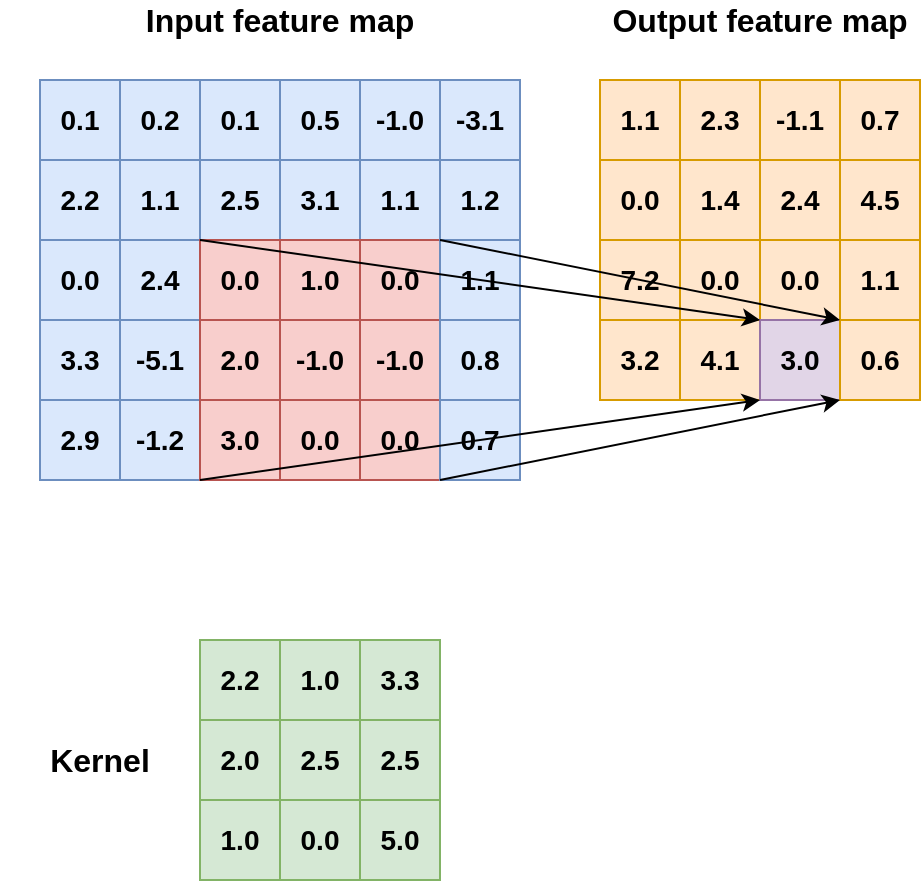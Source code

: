 <mxfile version="14.9.7" type="device"><diagram id="xptZWahFgWkjBbfcFVT5" name="Page-1"><mxGraphModel dx="1306" dy="740" grid="1" gridSize="10" guides="1" tooltips="1" connect="1" arrows="1" fold="1" page="1" pageScale="1" pageWidth="1169" pageHeight="1654" math="0" shadow="0"><root><mxCell id="0"/><mxCell id="1" parent="0"/><mxCell id="wZqP9RB48KtTl6ZVuJw3-16" value="&lt;span style=&quot;font-size: 14px&quot;&gt;&lt;b&gt;0.1&lt;/b&gt;&lt;/span&gt;" style="whiteSpace=wrap;html=1;aspect=fixed;strokeColor=#6c8ebf;fillColor=#dae8fc;" vertex="1" parent="1"><mxGeometry x="280" y="180" width="40" height="40" as="geometry"/></mxCell><mxCell id="wZqP9RB48KtTl6ZVuJw3-20" value="&lt;font style=&quot;font-size: 14px&quot;&gt;&lt;b&gt;0.2&lt;/b&gt;&lt;/font&gt;" style="whiteSpace=wrap;html=1;aspect=fixed;strokeColor=#6c8ebf;fillColor=#dae8fc;" vertex="1" parent="1"><mxGeometry x="320" y="180" width="40" height="40" as="geometry"/></mxCell><mxCell id="wZqP9RB48KtTl6ZVuJw3-21" value="&lt;font style=&quot;font-size: 14px&quot;&gt;&lt;b&gt;0.1&lt;/b&gt;&lt;/font&gt;" style="whiteSpace=wrap;html=1;aspect=fixed;strokeColor=#6c8ebf;fillColor=#dae8fc;" vertex="1" parent="1"><mxGeometry x="360" y="180" width="40" height="40" as="geometry"/></mxCell><mxCell id="wZqP9RB48KtTl6ZVuJw3-22" value="&lt;font style=&quot;font-size: 14px&quot;&gt;&lt;b&gt;0.5&lt;/b&gt;&lt;/font&gt;" style="whiteSpace=wrap;html=1;aspect=fixed;strokeColor=#6c8ebf;fillColor=#dae8fc;" vertex="1" parent="1"><mxGeometry x="400" y="180" width="40" height="40" as="geometry"/></mxCell><mxCell id="wZqP9RB48KtTl6ZVuJw3-23" value="&lt;font style=&quot;font-size: 14px&quot;&gt;&lt;b&gt;-1.0&lt;/b&gt;&lt;/font&gt;" style="whiteSpace=wrap;html=1;aspect=fixed;strokeColor=#6c8ebf;fillColor=#dae8fc;" vertex="1" parent="1"><mxGeometry x="440" y="180" width="40" height="40" as="geometry"/></mxCell><mxCell id="wZqP9RB48KtTl6ZVuJw3-24" value="&lt;font style=&quot;font-size: 14px&quot;&gt;&lt;b&gt;2.2&lt;/b&gt;&lt;/font&gt;" style="whiteSpace=wrap;html=1;aspect=fixed;strokeColor=#6c8ebf;fillColor=#dae8fc;" vertex="1" parent="1"><mxGeometry x="280" y="220" width="40" height="40" as="geometry"/></mxCell><mxCell id="wZqP9RB48KtTl6ZVuJw3-25" value="&lt;font style=&quot;font-size: 14px&quot;&gt;&lt;b&gt;1.1&lt;/b&gt;&lt;/font&gt;" style="whiteSpace=wrap;html=1;aspect=fixed;strokeColor=#6c8ebf;fillColor=#dae8fc;" vertex="1" parent="1"><mxGeometry x="320" y="220" width="40" height="40" as="geometry"/></mxCell><mxCell id="wZqP9RB48KtTl6ZVuJw3-26" value="&lt;font style=&quot;font-size: 14px&quot;&gt;&lt;b&gt;2.5&lt;/b&gt;&lt;/font&gt;" style="whiteSpace=wrap;html=1;aspect=fixed;strokeColor=#6c8ebf;fillColor=#dae8fc;" vertex="1" parent="1"><mxGeometry x="360" y="220" width="40" height="40" as="geometry"/></mxCell><mxCell id="wZqP9RB48KtTl6ZVuJw3-27" value="&lt;font style=&quot;font-size: 14px&quot;&gt;&lt;b&gt;3.1&lt;/b&gt;&lt;/font&gt;" style="whiteSpace=wrap;html=1;aspect=fixed;strokeColor=#6c8ebf;fillColor=#dae8fc;" vertex="1" parent="1"><mxGeometry x="400" y="220" width="40" height="40" as="geometry"/></mxCell><mxCell id="wZqP9RB48KtTl6ZVuJw3-28" value="&lt;font style=&quot;font-size: 14px&quot;&gt;&lt;b&gt;1.1&lt;/b&gt;&lt;/font&gt;" style="whiteSpace=wrap;html=1;aspect=fixed;strokeColor=#6c8ebf;fillColor=#dae8fc;" vertex="1" parent="1"><mxGeometry x="440" y="220" width="40" height="40" as="geometry"/></mxCell><mxCell id="wZqP9RB48KtTl6ZVuJw3-29" value="&lt;font style=&quot;font-size: 14px&quot;&gt;&lt;b&gt;0.0&lt;/b&gt;&lt;/font&gt;" style="whiteSpace=wrap;html=1;aspect=fixed;strokeColor=#6c8ebf;fillColor=#dae8fc;" vertex="1" parent="1"><mxGeometry x="280" y="260" width="40" height="40" as="geometry"/></mxCell><mxCell id="wZqP9RB48KtTl6ZVuJw3-30" value="&lt;font style=&quot;font-size: 14px&quot;&gt;&lt;b&gt;2.4&lt;/b&gt;&lt;/font&gt;" style="whiteSpace=wrap;html=1;aspect=fixed;strokeColor=#6c8ebf;fillColor=#dae8fc;" vertex="1" parent="1"><mxGeometry x="320" y="260" width="40" height="40" as="geometry"/></mxCell><mxCell id="wZqP9RB48KtTl6ZVuJw3-31" value="&lt;font style=&quot;font-size: 14px&quot;&gt;&lt;b&gt;0.0&lt;/b&gt;&lt;/font&gt;" style="whiteSpace=wrap;html=1;aspect=fixed;strokeColor=#b85450;fillColor=#f8cecc;" vertex="1" parent="1"><mxGeometry x="360" y="260" width="40" height="40" as="geometry"/></mxCell><mxCell id="wZqP9RB48KtTl6ZVuJw3-32" value="&lt;font style=&quot;font-size: 14px&quot;&gt;&lt;b&gt;1.0&lt;/b&gt;&lt;/font&gt;" style="whiteSpace=wrap;html=1;aspect=fixed;strokeColor=#b85450;fillColor=#f8cecc;" vertex="1" parent="1"><mxGeometry x="400" y="260" width="40" height="40" as="geometry"/></mxCell><mxCell id="wZqP9RB48KtTl6ZVuJw3-33" value="&lt;font style=&quot;font-size: 14px&quot;&gt;&lt;b&gt;0.0&lt;/b&gt;&lt;/font&gt;" style="whiteSpace=wrap;html=1;aspect=fixed;strokeColor=#b85450;fillColor=#f8cecc;" vertex="1" parent="1"><mxGeometry x="440" y="260" width="40" height="40" as="geometry"/></mxCell><mxCell id="wZqP9RB48KtTl6ZVuJw3-34" value="&lt;font style=&quot;font-size: 14px&quot;&gt;&lt;b&gt;3.3&lt;/b&gt;&lt;/font&gt;" style="whiteSpace=wrap;html=1;aspect=fixed;strokeColor=#6c8ebf;fillColor=#dae8fc;" vertex="1" parent="1"><mxGeometry x="280" y="300" width="40" height="40" as="geometry"/></mxCell><mxCell id="wZqP9RB48KtTl6ZVuJw3-35" value="&lt;font style=&quot;font-size: 14px&quot;&gt;&lt;b&gt;-5.1&lt;/b&gt;&lt;/font&gt;" style="whiteSpace=wrap;html=1;aspect=fixed;strokeColor=#6c8ebf;fillColor=#dae8fc;" vertex="1" parent="1"><mxGeometry x="320" y="300" width="40" height="40" as="geometry"/></mxCell><mxCell id="wZqP9RB48KtTl6ZVuJw3-36" value="&lt;font style=&quot;font-size: 14px&quot;&gt;&lt;b&gt;2.0&lt;/b&gt;&lt;/font&gt;" style="whiteSpace=wrap;html=1;aspect=fixed;strokeColor=#b85450;fillColor=#f8cecc;" vertex="1" parent="1"><mxGeometry x="360" y="300" width="40" height="40" as="geometry"/></mxCell><mxCell id="wZqP9RB48KtTl6ZVuJw3-37" value="&lt;font style=&quot;font-size: 14px&quot;&gt;&lt;b&gt;-1.0&lt;/b&gt;&lt;/font&gt;" style="whiteSpace=wrap;html=1;aspect=fixed;strokeColor=#b85450;fillColor=#f8cecc;" vertex="1" parent="1"><mxGeometry x="400" y="300" width="40" height="40" as="geometry"/></mxCell><mxCell id="wZqP9RB48KtTl6ZVuJw3-38" value="&lt;font style=&quot;font-size: 14px&quot;&gt;&lt;b&gt;-1.0&lt;/b&gt;&lt;/font&gt;" style="whiteSpace=wrap;html=1;aspect=fixed;strokeColor=#b85450;fillColor=#f8cecc;" vertex="1" parent="1"><mxGeometry x="440" y="300" width="40" height="40" as="geometry"/></mxCell><mxCell id="wZqP9RB48KtTl6ZVuJw3-39" value="&lt;font style=&quot;font-size: 14px&quot;&gt;&lt;b&gt;2.9&lt;/b&gt;&lt;/font&gt;" style="whiteSpace=wrap;html=1;aspect=fixed;strokeColor=#6c8ebf;fillColor=#dae8fc;" vertex="1" parent="1"><mxGeometry x="280" y="340" width="40" height="40" as="geometry"/></mxCell><mxCell id="wZqP9RB48KtTl6ZVuJw3-40" value="&lt;font style=&quot;font-size: 14px&quot;&gt;&lt;b&gt;-1.2&lt;/b&gt;&lt;/font&gt;" style="whiteSpace=wrap;html=1;aspect=fixed;strokeColor=#6c8ebf;fillColor=#dae8fc;" vertex="1" parent="1"><mxGeometry x="320" y="340" width="40" height="40" as="geometry"/></mxCell><mxCell id="wZqP9RB48KtTl6ZVuJw3-41" value="&lt;font style=&quot;font-size: 14px&quot;&gt;&lt;b&gt;3.0&lt;/b&gt;&lt;/font&gt;" style="whiteSpace=wrap;html=1;aspect=fixed;strokeColor=#b85450;fillColor=#f8cecc;" vertex="1" parent="1"><mxGeometry x="360" y="340" width="40" height="40" as="geometry"/></mxCell><mxCell id="wZqP9RB48KtTl6ZVuJw3-42" value="&lt;font style=&quot;font-size: 14px&quot;&gt;&lt;b&gt;0.0&lt;/b&gt;&lt;/font&gt;" style="whiteSpace=wrap;html=1;aspect=fixed;strokeColor=#b85450;fillColor=#f8cecc;" vertex="1" parent="1"><mxGeometry x="400" y="340" width="40" height="40" as="geometry"/></mxCell><mxCell id="wZqP9RB48KtTl6ZVuJw3-43" value="&lt;font style=&quot;font-size: 14px&quot;&gt;&lt;b&gt;0.0&lt;/b&gt;&lt;/font&gt;" style="whiteSpace=wrap;html=1;aspect=fixed;strokeColor=#b85450;fillColor=#f8cecc;" vertex="1" parent="1"><mxGeometry x="440" y="340" width="40" height="40" as="geometry"/></mxCell><mxCell id="wZqP9RB48KtTl6ZVuJw3-44" value="&lt;font style=&quot;font-size: 14px&quot;&gt;&lt;b&gt;2.2&lt;/b&gt;&lt;/font&gt;" style="whiteSpace=wrap;html=1;aspect=fixed;strokeColor=#82b366;fillColor=#d5e8d4;" vertex="1" parent="1"><mxGeometry x="360" y="460" width="40" height="40" as="geometry"/></mxCell><mxCell id="wZqP9RB48KtTl6ZVuJw3-45" value="&lt;font style=&quot;font-size: 14px&quot;&gt;&lt;b&gt;-3.1&lt;/b&gt;&lt;/font&gt;" style="whiteSpace=wrap;html=1;aspect=fixed;strokeColor=#6c8ebf;fillColor=#dae8fc;" vertex="1" parent="1"><mxGeometry x="480" y="180" width="40" height="40" as="geometry"/></mxCell><mxCell id="wZqP9RB48KtTl6ZVuJw3-46" value="&lt;font style=&quot;font-size: 14px&quot;&gt;&lt;b&gt;1.2&lt;/b&gt;&lt;/font&gt;" style="whiteSpace=wrap;html=1;aspect=fixed;strokeColor=#6c8ebf;fillColor=#dae8fc;" vertex="1" parent="1"><mxGeometry x="480" y="220" width="40" height="40" as="geometry"/></mxCell><mxCell id="wZqP9RB48KtTl6ZVuJw3-47" value="&lt;font style=&quot;font-size: 14px&quot;&gt;&lt;b&gt;1.1&lt;/b&gt;&lt;/font&gt;" style="whiteSpace=wrap;html=1;aspect=fixed;strokeColor=#6c8ebf;fillColor=#dae8fc;" vertex="1" parent="1"><mxGeometry x="480" y="260" width="40" height="40" as="geometry"/></mxCell><mxCell id="wZqP9RB48KtTl6ZVuJw3-48" value="&lt;font style=&quot;font-size: 14px&quot;&gt;&lt;b&gt;0.8&lt;/b&gt;&lt;/font&gt;" style="whiteSpace=wrap;html=1;aspect=fixed;strokeColor=#6c8ebf;fillColor=#dae8fc;" vertex="1" parent="1"><mxGeometry x="480" y="300" width="40" height="40" as="geometry"/></mxCell><mxCell id="wZqP9RB48KtTl6ZVuJw3-49" value="&lt;font style=&quot;font-size: 14px&quot;&gt;&lt;b&gt;0.7&lt;/b&gt;&lt;/font&gt;" style="whiteSpace=wrap;html=1;aspect=fixed;strokeColor=#6c8ebf;fillColor=#dae8fc;" vertex="1" parent="1"><mxGeometry x="480" y="340" width="40" height="40" as="geometry"/></mxCell><mxCell id="wZqP9RB48KtTl6ZVuJw3-50" value="&lt;font style=&quot;font-size: 14px&quot;&gt;&lt;b&gt;1.0&lt;/b&gt;&lt;/font&gt;" style="whiteSpace=wrap;html=1;aspect=fixed;strokeColor=#82b366;fillColor=#d5e8d4;" vertex="1" parent="1"><mxGeometry x="400" y="460" width="40" height="40" as="geometry"/></mxCell><mxCell id="wZqP9RB48KtTl6ZVuJw3-51" value="&lt;font style=&quot;font-size: 14px&quot;&gt;&lt;b&gt;3.3&lt;/b&gt;&lt;/font&gt;" style="whiteSpace=wrap;html=1;aspect=fixed;strokeColor=#82b366;fillColor=#d5e8d4;" vertex="1" parent="1"><mxGeometry x="440" y="460" width="40" height="40" as="geometry"/></mxCell><mxCell id="wZqP9RB48KtTl6ZVuJw3-52" value="&lt;font style=&quot;font-size: 14px&quot;&gt;&lt;b&gt;2.0&lt;/b&gt;&lt;/font&gt;" style="whiteSpace=wrap;html=1;aspect=fixed;strokeColor=#82b366;fillColor=#d5e8d4;" vertex="1" parent="1"><mxGeometry x="360" y="500" width="40" height="40" as="geometry"/></mxCell><mxCell id="wZqP9RB48KtTl6ZVuJw3-53" value="&lt;font style=&quot;font-size: 14px&quot;&gt;&lt;b&gt;2.5&lt;/b&gt;&lt;/font&gt;" style="whiteSpace=wrap;html=1;aspect=fixed;strokeColor=#82b366;fillColor=#d5e8d4;" vertex="1" parent="1"><mxGeometry x="400" y="500" width="40" height="40" as="geometry"/></mxCell><mxCell id="wZqP9RB48KtTl6ZVuJw3-54" value="&lt;font style=&quot;font-size: 14px&quot;&gt;&lt;b&gt;2.5&lt;/b&gt;&lt;/font&gt;" style="whiteSpace=wrap;html=1;aspect=fixed;strokeColor=#82b366;fillColor=#d5e8d4;" vertex="1" parent="1"><mxGeometry x="440" y="500" width="40" height="40" as="geometry"/></mxCell><mxCell id="wZqP9RB48KtTl6ZVuJw3-55" value="&lt;font style=&quot;font-size: 14px&quot;&gt;&lt;b&gt;1.0&lt;/b&gt;&lt;/font&gt;" style="whiteSpace=wrap;html=1;aspect=fixed;strokeColor=#82b366;fillColor=#d5e8d4;" vertex="1" parent="1"><mxGeometry x="360" y="540" width="40" height="40" as="geometry"/></mxCell><mxCell id="wZqP9RB48KtTl6ZVuJw3-56" value="&lt;font style=&quot;font-size: 14px&quot;&gt;&lt;b&gt;0.0&lt;/b&gt;&lt;/font&gt;" style="whiteSpace=wrap;html=1;aspect=fixed;strokeColor=#82b366;fillColor=#d5e8d4;" vertex="1" parent="1"><mxGeometry x="400" y="540" width="40" height="40" as="geometry"/></mxCell><mxCell id="wZqP9RB48KtTl6ZVuJw3-57" value="&lt;font style=&quot;font-size: 14px&quot;&gt;&lt;b&gt;5.0&lt;/b&gt;&lt;/font&gt;" style="whiteSpace=wrap;html=1;aspect=fixed;strokeColor=#82b366;fillColor=#d5e8d4;" vertex="1" parent="1"><mxGeometry x="440" y="540" width="40" height="40" as="geometry"/></mxCell><mxCell id="wZqP9RB48KtTl6ZVuJw3-58" value="&lt;font style=&quot;font-size: 14px&quot;&gt;&lt;b&gt;1.1&lt;/b&gt;&lt;/font&gt;" style="whiteSpace=wrap;html=1;aspect=fixed;strokeColor=#d79b00;fillColor=#ffe6cc;" vertex="1" parent="1"><mxGeometry x="560" y="180" width="40" height="40" as="geometry"/></mxCell><mxCell id="wZqP9RB48KtTl6ZVuJw3-59" value="&lt;font style=&quot;font-size: 14px&quot;&gt;&lt;b&gt;2.3&lt;/b&gt;&lt;/font&gt;" style="whiteSpace=wrap;html=1;aspect=fixed;strokeColor=#d79b00;fillColor=#ffe6cc;" vertex="1" parent="1"><mxGeometry x="600" y="180" width="40" height="40" as="geometry"/></mxCell><mxCell id="wZqP9RB48KtTl6ZVuJw3-60" value="&lt;font style=&quot;font-size: 14px&quot;&gt;&lt;b&gt;-1.1&lt;/b&gt;&lt;/font&gt;" style="whiteSpace=wrap;html=1;aspect=fixed;strokeColor=#d79b00;fillColor=#ffe6cc;" vertex="1" parent="1"><mxGeometry x="640" y="180" width="40" height="40" as="geometry"/></mxCell><mxCell id="wZqP9RB48KtTl6ZVuJw3-61" value="&lt;font style=&quot;font-size: 14px&quot;&gt;&lt;b&gt;0.0&lt;/b&gt;&lt;/font&gt;" style="whiteSpace=wrap;html=1;aspect=fixed;strokeColor=#d79b00;fillColor=#ffe6cc;" vertex="1" parent="1"><mxGeometry x="560" y="220" width="40" height="40" as="geometry"/></mxCell><mxCell id="wZqP9RB48KtTl6ZVuJw3-62" value="&lt;font style=&quot;font-size: 14px&quot;&gt;&lt;b&gt;1.4&lt;/b&gt;&lt;/font&gt;" style="whiteSpace=wrap;html=1;aspect=fixed;strokeColor=#d79b00;fillColor=#ffe6cc;" vertex="1" parent="1"><mxGeometry x="600" y="220" width="40" height="40" as="geometry"/></mxCell><mxCell id="wZqP9RB48KtTl6ZVuJw3-63" value="&lt;font style=&quot;font-size: 14px&quot;&gt;&lt;b&gt;2.4&lt;/b&gt;&lt;/font&gt;" style="whiteSpace=wrap;html=1;aspect=fixed;strokeColor=#d79b00;fillColor=#ffe6cc;" vertex="1" parent="1"><mxGeometry x="640" y="220" width="40" height="40" as="geometry"/></mxCell><mxCell id="wZqP9RB48KtTl6ZVuJw3-64" value="&lt;font style=&quot;font-size: 14px&quot;&gt;&lt;b&gt;7.2&lt;/b&gt;&lt;/font&gt;" style="whiteSpace=wrap;html=1;aspect=fixed;strokeColor=#d79b00;fillColor=#ffe6cc;" vertex="1" parent="1"><mxGeometry x="560" y="260" width="40" height="40" as="geometry"/></mxCell><mxCell id="wZqP9RB48KtTl6ZVuJw3-65" value="&lt;font style=&quot;font-size: 14px&quot;&gt;&lt;b&gt;0.0&lt;/b&gt;&lt;/font&gt;" style="whiteSpace=wrap;html=1;aspect=fixed;strokeColor=#d79b00;fillColor=#ffe6cc;" vertex="1" parent="1"><mxGeometry x="600" y="260" width="40" height="40" as="geometry"/></mxCell><mxCell id="wZqP9RB48KtTl6ZVuJw3-66" value="&lt;font style=&quot;font-size: 14px&quot;&gt;&lt;b&gt;0.0&lt;/b&gt;&lt;/font&gt;" style="whiteSpace=wrap;html=1;aspect=fixed;strokeColor=#d79b00;fillColor=#ffe6cc;" vertex="1" parent="1"><mxGeometry x="640" y="260" width="40" height="40" as="geometry"/></mxCell><mxCell id="wZqP9RB48KtTl6ZVuJw3-67" value="&lt;font style=&quot;font-size: 14px&quot;&gt;&lt;b&gt;0.7&lt;/b&gt;&lt;/font&gt;" style="whiteSpace=wrap;html=1;aspect=fixed;strokeColor=#d79b00;fillColor=#ffe6cc;" vertex="1" parent="1"><mxGeometry x="680" y="180" width="40" height="40" as="geometry"/></mxCell><mxCell id="wZqP9RB48KtTl6ZVuJw3-68" value="&lt;font style=&quot;font-size: 14px&quot;&gt;&lt;b&gt;4.5&lt;/b&gt;&lt;/font&gt;" style="whiteSpace=wrap;html=1;aspect=fixed;strokeColor=#d79b00;fillColor=#ffe6cc;" vertex="1" parent="1"><mxGeometry x="680" y="220" width="40" height="40" as="geometry"/></mxCell><mxCell id="wZqP9RB48KtTl6ZVuJw3-69" value="&lt;font style=&quot;font-size: 14px&quot;&gt;&lt;b&gt;1.1&lt;/b&gt;&lt;/font&gt;" style="whiteSpace=wrap;html=1;aspect=fixed;strokeColor=#d79b00;fillColor=#ffe6cc;" vertex="1" parent="1"><mxGeometry x="680" y="260" width="40" height="40" as="geometry"/></mxCell><mxCell id="wZqP9RB48KtTl6ZVuJw3-70" value="&lt;font style=&quot;font-size: 14px&quot;&gt;&lt;b&gt;3.2&lt;/b&gt;&lt;/font&gt;" style="whiteSpace=wrap;html=1;aspect=fixed;strokeColor=#d79b00;fillColor=#ffe6cc;" vertex="1" parent="1"><mxGeometry x="560" y="300" width="40" height="40" as="geometry"/></mxCell><mxCell id="wZqP9RB48KtTl6ZVuJw3-71" value="&lt;font style=&quot;font-size: 14px&quot;&gt;&lt;b&gt;4.1&lt;/b&gt;&lt;/font&gt;" style="whiteSpace=wrap;html=1;aspect=fixed;strokeColor=#d79b00;fillColor=#ffe6cc;" vertex="1" parent="1"><mxGeometry x="600" y="300" width="40" height="40" as="geometry"/></mxCell><mxCell id="wZqP9RB48KtTl6ZVuJw3-72" value="&lt;font style=&quot;font-size: 14px&quot;&gt;&lt;b&gt;3.0&lt;/b&gt;&lt;/font&gt;" style="whiteSpace=wrap;html=1;aspect=fixed;strokeColor=#9673a6;fillColor=#e1d5e7;" vertex="1" parent="1"><mxGeometry x="640" y="300" width="40" height="40" as="geometry"/></mxCell><mxCell id="wZqP9RB48KtTl6ZVuJw3-73" value="&lt;font style=&quot;font-size: 14px&quot;&gt;&lt;b&gt;0.6&lt;/b&gt;&lt;/font&gt;" style="whiteSpace=wrap;html=1;aspect=fixed;strokeColor=#d79b00;fillColor=#ffe6cc;" vertex="1" parent="1"><mxGeometry x="680" y="300" width="40" height="40" as="geometry"/></mxCell><mxCell id="wZqP9RB48KtTl6ZVuJw3-74" value="" style="endArrow=classic;html=1;exitX=0;exitY=1;exitDx=0;exitDy=0;entryX=1;entryY=1;entryDx=0;entryDy=0;" edge="1" parent="1" source="wZqP9RB48KtTl6ZVuJw3-49" target="wZqP9RB48KtTl6ZVuJw3-72"><mxGeometry width="50" height="50" relative="1" as="geometry"><mxPoint x="560" y="400" as="sourcePoint"/><mxPoint x="610" y="350" as="targetPoint"/></mxGeometry></mxCell><mxCell id="wZqP9RB48KtTl6ZVuJw3-75" value="" style="endArrow=classic;html=1;exitX=0;exitY=0;exitDx=0;exitDy=0;entryX=0;entryY=0;entryDx=0;entryDy=0;" edge="1" parent="1" source="wZqP9RB48KtTl6ZVuJw3-47" target="wZqP9RB48KtTl6ZVuJw3-73"><mxGeometry width="50" height="50" relative="1" as="geometry"><mxPoint x="490" y="390" as="sourcePoint"/><mxPoint x="690" y="350" as="targetPoint"/></mxGeometry></mxCell><mxCell id="wZqP9RB48KtTl6ZVuJw3-76" value="" style="endArrow=classic;html=1;exitX=0;exitY=1;exitDx=0;exitDy=0;entryX=1;entryY=1;entryDx=0;entryDy=0;" edge="1" parent="1" source="wZqP9RB48KtTl6ZVuJw3-41" target="wZqP9RB48KtTl6ZVuJw3-71"><mxGeometry width="50" height="50" relative="1" as="geometry"><mxPoint x="500" y="400" as="sourcePoint"/><mxPoint x="700" y="360" as="targetPoint"/></mxGeometry></mxCell><mxCell id="wZqP9RB48KtTl6ZVuJw3-77" value="" style="endArrow=classic;html=1;entryX=0;entryY=0;entryDx=0;entryDy=0;exitX=0;exitY=0;exitDx=0;exitDy=0;" edge="1" parent="1" source="wZqP9RB48KtTl6ZVuJw3-31" target="wZqP9RB48KtTl6ZVuJw3-72"><mxGeometry width="50" height="50" relative="1" as="geometry"><mxPoint x="360" y="270" as="sourcePoint"/><mxPoint x="710" y="370" as="targetPoint"/></mxGeometry></mxCell><mxCell id="wZqP9RB48KtTl6ZVuJw3-80" value="" style="shape=image;html=1;verticalAlign=top;verticalLabelPosition=bottom;labelBackgroundColor=#ffffff;imageAspect=0;aspect=fixed;image=https://cdn2.iconfinder.com/data/icons/ios-tab-bar/25/Cross_Cricle-128.png;strokeColor=#000000;strokeWidth=5;" vertex="1" parent="1"><mxGeometry x="390" y="390" width="60" height="60" as="geometry"/></mxCell><mxCell id="wZqP9RB48KtTl6ZVuJw3-81" value="&lt;font style=&quot;font-size: 16px&quot;&gt;&lt;b&gt;Input feature map&lt;/b&gt;&lt;/font&gt;" style="text;html=1;strokeColor=none;fillColor=none;align=center;verticalAlign=middle;whiteSpace=wrap;rounded=0;" vertex="1" parent="1"><mxGeometry x="280" y="140" width="240" height="20" as="geometry"/></mxCell><mxCell id="wZqP9RB48KtTl6ZVuJw3-82" value="&lt;font style=&quot;font-size: 16px&quot;&gt;&lt;b&gt;Output feature map&lt;/b&gt;&lt;/font&gt;" style="text;html=1;strokeColor=none;fillColor=none;align=center;verticalAlign=middle;whiteSpace=wrap;rounded=0;" vertex="1" parent="1"><mxGeometry x="560" y="140" width="160" height="20" as="geometry"/></mxCell><mxCell id="wZqP9RB48KtTl6ZVuJw3-83" value="&lt;font style=&quot;font-size: 16px&quot;&gt;&lt;b&gt;Kernel&lt;/b&gt;&lt;/font&gt;" style="text;html=1;strokeColor=none;fillColor=none;align=center;verticalAlign=middle;whiteSpace=wrap;rounded=0;" vertex="1" parent="1"><mxGeometry x="260" y="510" width="100" height="20" as="geometry"/></mxCell></root></mxGraphModel></diagram></mxfile>